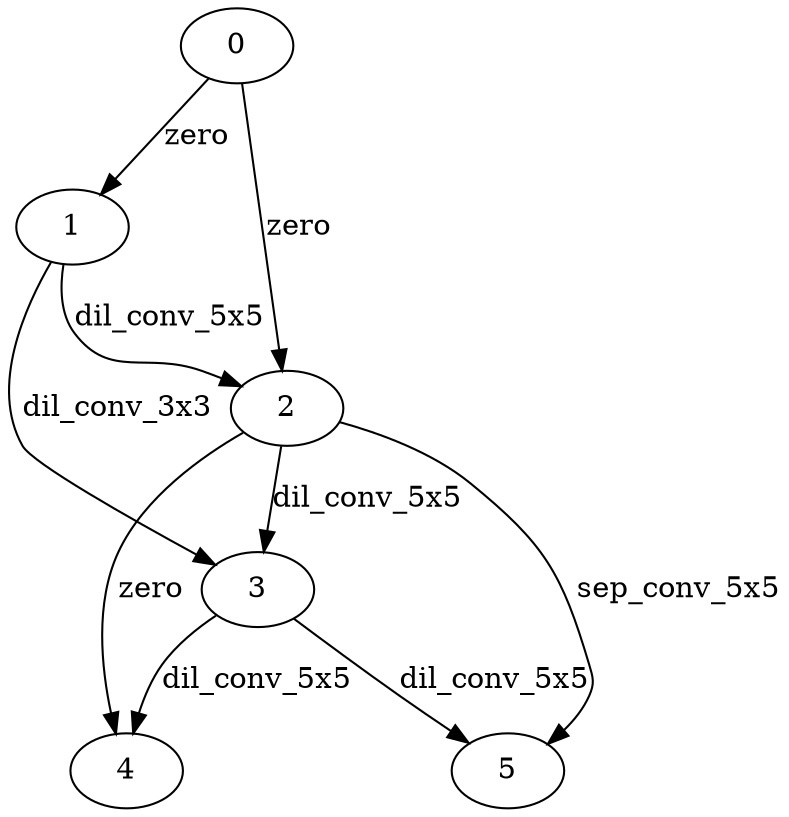 digraph reduction_cell_4 {
	0 -> 1 [label=zero]
	1 -> 2 [label=dil_conv_5x5]
	0 -> 2 [label=zero]
	1 -> 3 [label=dil_conv_3x3]
	2 -> 3 [label=dil_conv_5x5]
	3 -> 4 [label=dil_conv_5x5]
	2 -> 4 [label=zero]
	2 -> 5 [label=sep_conv_5x5]
	3 -> 5 [label=dil_conv_5x5]
}
